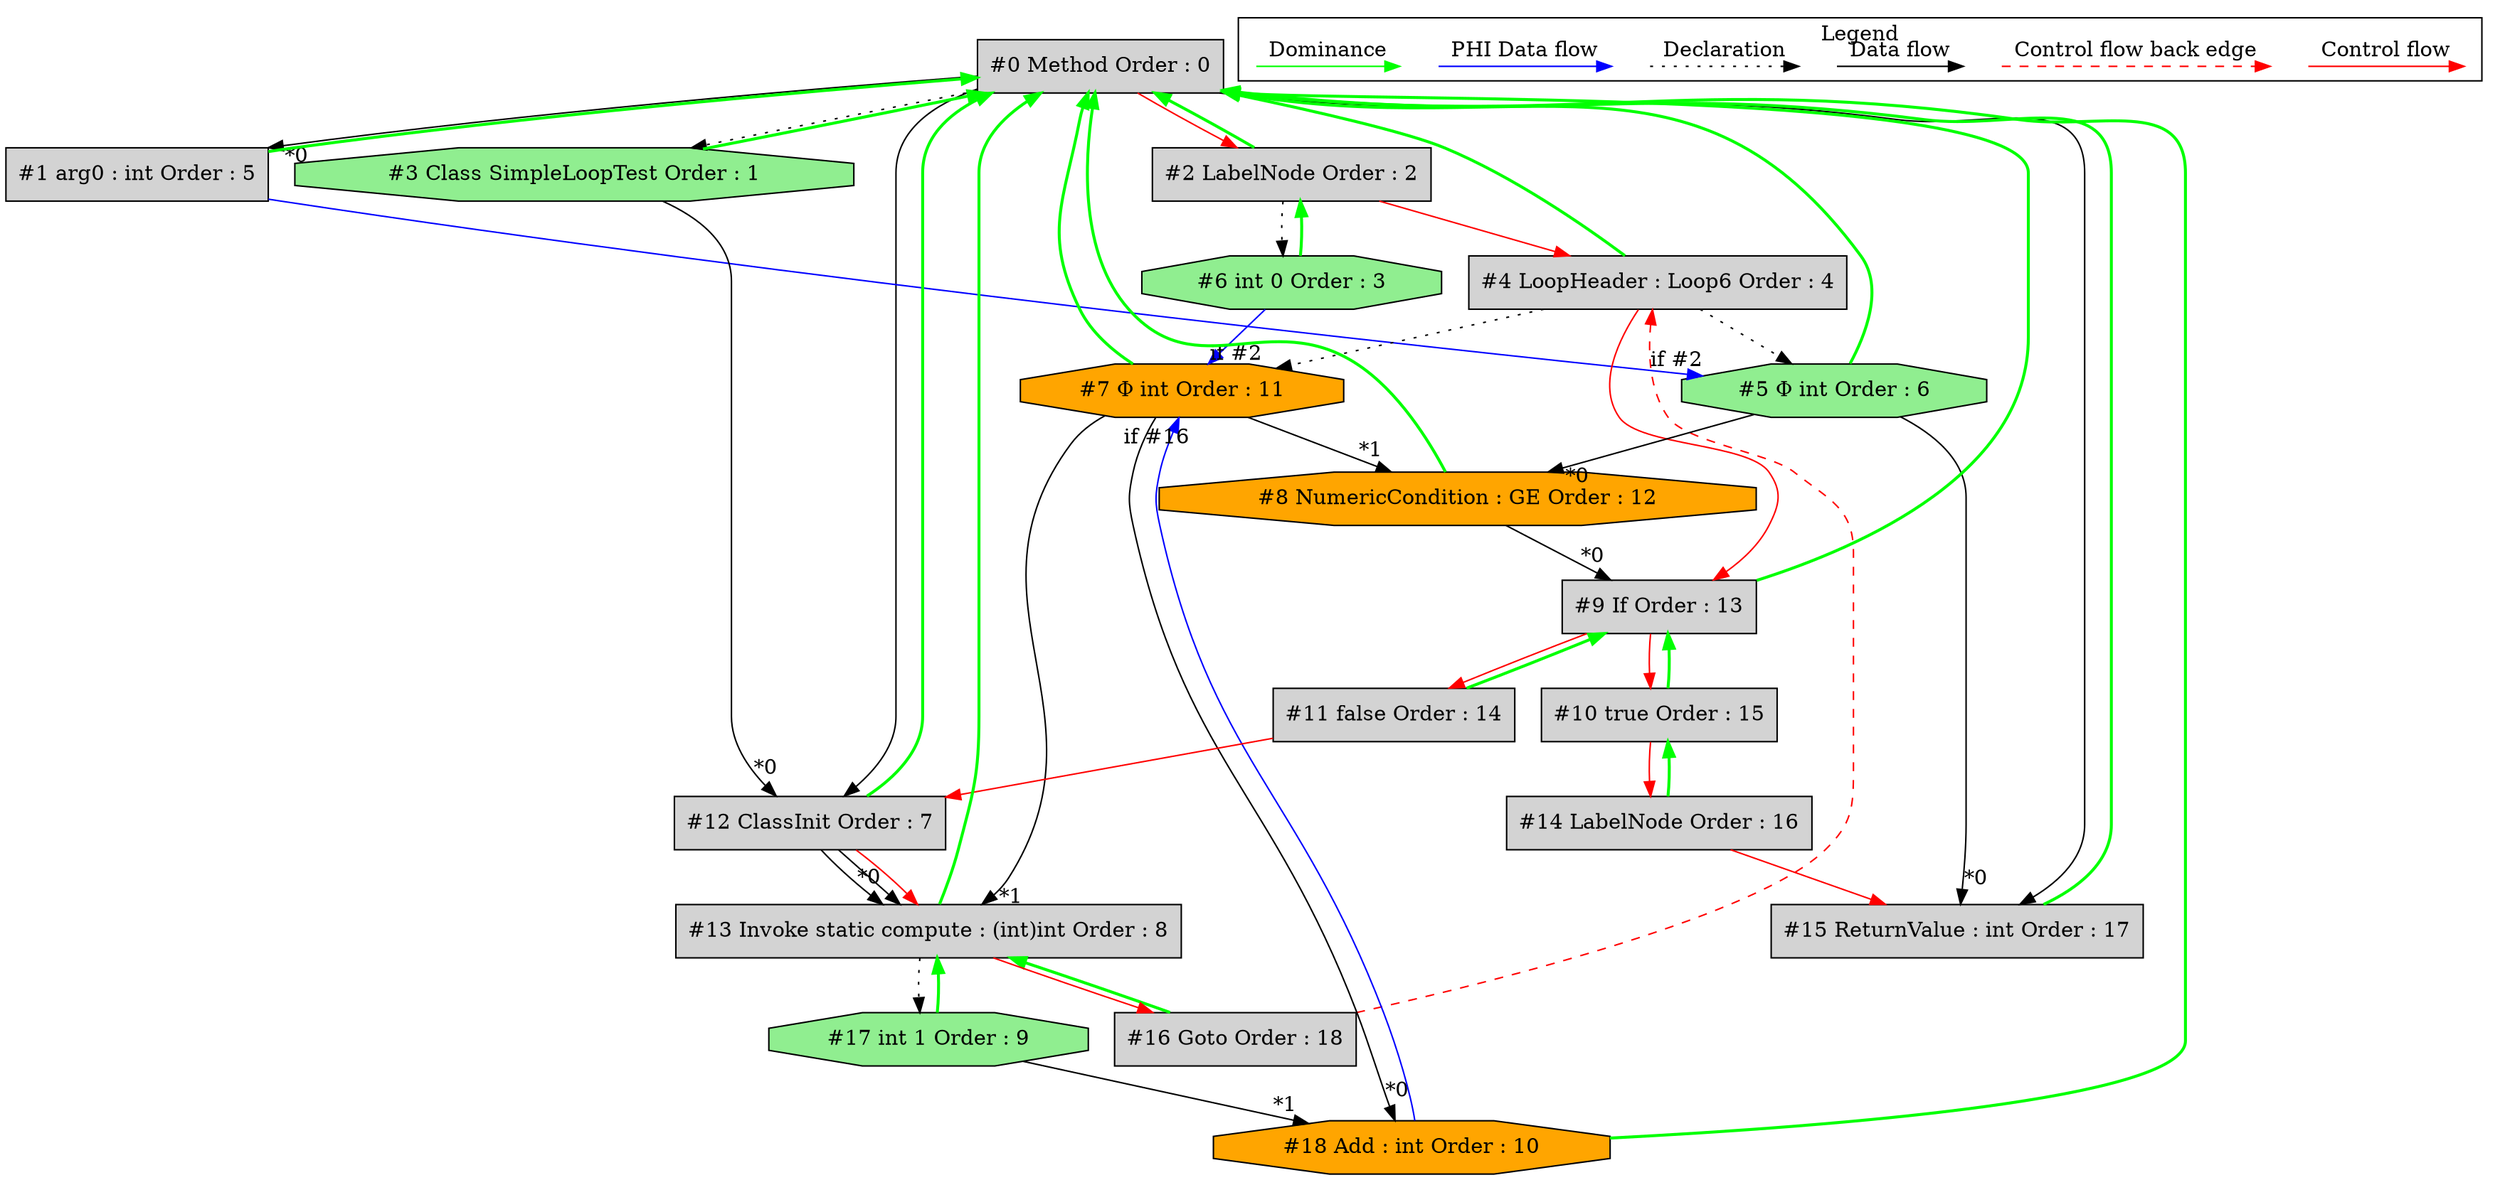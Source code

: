 digraph debugoutput {
 ordering="in";
 node0[label="#0 Method Order : 0",shape=box, fillcolor=lightgrey, style=filled];
 node1[label="#1 arg0 : int Order : 5",shape=box, fillcolor=lightgrey, style=filled];
 node1 -> node0[dir="forward" color="green" penwidth="2"];
 node0 -> node1[headlabel="*0", labeldistance=2];
 node2[label="#2 LabelNode Order : 2",shape=box, fillcolor=lightgrey, style=filled];
 node2 -> node0[dir="forward" color="green" penwidth="2"];
 node0 -> node2[labeldistance=2, color=red, fontcolor=red];
 node3[label="#3 Class SimpleLoopTest Order : 1",shape=octagon, fillcolor=lightgreen, style=filled];
 node3 -> node0[dir="forward" color="green" penwidth="2"];
 node0 -> node3[style=dotted];
 node4[label="#4 LoopHeader : Loop6 Order : 4",shape=box, fillcolor=lightgrey, style=filled];
 node4 -> node0[dir="forward" color="green" penwidth="2"];
 node2 -> node4[labeldistance=2, color=red, fontcolor=red];
 node16 -> node4[labeldistance=2, color=red, fontcolor=red, style=dashed];
 node5[label="#5 Φ int Order : 6",shape=octagon, fillcolor=lightgreen, style=filled];
 node5 -> node0[dir="forward" color="green" penwidth="2"];
 node4 -> node5[style=dotted];
 node1 -> node5[headlabel="if #2", labeldistance=2, color=blue, constraint=false];
 node6[label="#6 int 0 Order : 3",shape=octagon, fillcolor=lightgreen, style=filled];
 node6 -> node2[dir="forward" color="green" penwidth="2"];
 node2 -> node6[style=dotted];
 node7[label="#7 Φ int Order : 11",shape=octagon, fillcolor=orange, style=filled];
 node7 -> node0[dir="forward" color="green" penwidth="2"];
 node4 -> node7[style=dotted];
 node6 -> node7[headlabel="if #2", labeldistance=2, color=blue, constraint=false];
 node18 -> node7[headlabel="if #16", labeldistance=2, color=blue, constraint=false];
 node8[label="#8 NumericCondition : GE Order : 12",shape=octagon, fillcolor=orange, style=filled];
 node8 -> node0[dir="forward" color="green" penwidth="2"];
 node5 -> node8[headlabel="*0", labeldistance=2];
 node7 -> node8[headlabel="*1", labeldistance=2];
 node9[label="#9 If Order : 13",shape=box, fillcolor=lightgrey, style=filled];
 node9 -> node0[dir="forward" color="green" penwidth="2"];
 node8 -> node9[headlabel="*0", labeldistance=2];
 node4 -> node9[labeldistance=2, color=red, fontcolor=red];
 node10[label="#10 true Order : 15",shape=box, fillcolor=lightgrey, style=filled];
 node10 -> node9[dir="forward" color="green" penwidth="2"];
 node9 -> node10[labeldistance=2, color=red, fontcolor=red];
 node11[label="#11 false Order : 14",shape=box, fillcolor=lightgrey, style=filled];
 node11 -> node9[dir="forward" color="green" penwidth="2"];
 node9 -> node11[labeldistance=2, color=red, fontcolor=red];
 node12[label="#12 ClassInit Order : 7",shape=box, fillcolor=lightgrey, style=filled];
 node12 -> node0[dir="forward" color="green" penwidth="2"];
 node3 -> node12[headlabel="*0", labeldistance=2];
 node0 -> node12;
 node11 -> node12[labeldistance=2, color=red, fontcolor=red];
 node13[label="#13 Invoke static compute : (int)int Order : 8",shape=box, fillcolor=lightgrey, style=filled];
 node13 -> node0[dir="forward" color="green" penwidth="2"];
 node12 -> node13[headlabel="*0", labeldistance=2];
 node7 -> node13[headlabel="*1", labeldistance=2];
 node12 -> node13;
 node12 -> node13[labeldistance=2, color=red, fontcolor=red];
 node14[label="#14 LabelNode Order : 16",shape=box, fillcolor=lightgrey, style=filled];
 node14 -> node10[dir="forward" color="green" penwidth="2"];
 node10 -> node14[labeldistance=2, color=red, fontcolor=red];
 node15[label="#15 ReturnValue : int Order : 17",shape=box, fillcolor=lightgrey, style=filled];
 node15 -> node0[dir="forward" color="green" penwidth="2"];
 node5 -> node15[headlabel="*0", labeldistance=2];
 node14 -> node15[labeldistance=2, color=red, fontcolor=red];
 node0 -> node15;
 node16[label="#16 Goto Order : 18",shape=box, fillcolor=lightgrey, style=filled];
 node16 -> node13[dir="forward" color="green" penwidth="2"];
 node13 -> node16[labeldistance=2, color=red, fontcolor=red];
 node17[label="#17 int 1 Order : 9",shape=octagon, fillcolor=lightgreen, style=filled];
 node17 -> node13[dir="forward" color="green" penwidth="2"];
 node13 -> node17[style=dotted];
 node18[label="#18 Add : int Order : 10",shape=octagon, fillcolor=orange, style=filled];
 node18 -> node0[dir="forward" color="green" penwidth="2"];
 node7 -> node18[headlabel="*0", labeldistance=2];
 node17 -> node18[headlabel="*1", labeldistance=2];
 subgraph cluster_000 {
  label = "Legend";
  node [shape=point]
  {
   rank=same;
   c0 [style = invis];
   c1 [style = invis];
   c2 [style = invis];
   c3 [style = invis];
   d0 [style = invis];
   d1 [style = invis];
   d2 [style = invis];
   d3 [style = invis];
   d4 [style = invis];
   d5 [style = invis];
   d6 [style = invis];
   d7 [style = invis];
  }
  c0 -> c1 [label="Control flow", style=solid, color=red]
  c2 -> c3 [label="Control flow back edge", style=dashed, color=red]
  d0 -> d1 [label="Data flow"]
  d2 -> d3 [label="Declaration", style=dotted]
  d4 -> d5 [label="PHI Data flow", color=blue]
  d6 -> d7 [label="Dominance", color=green]
 }

}
